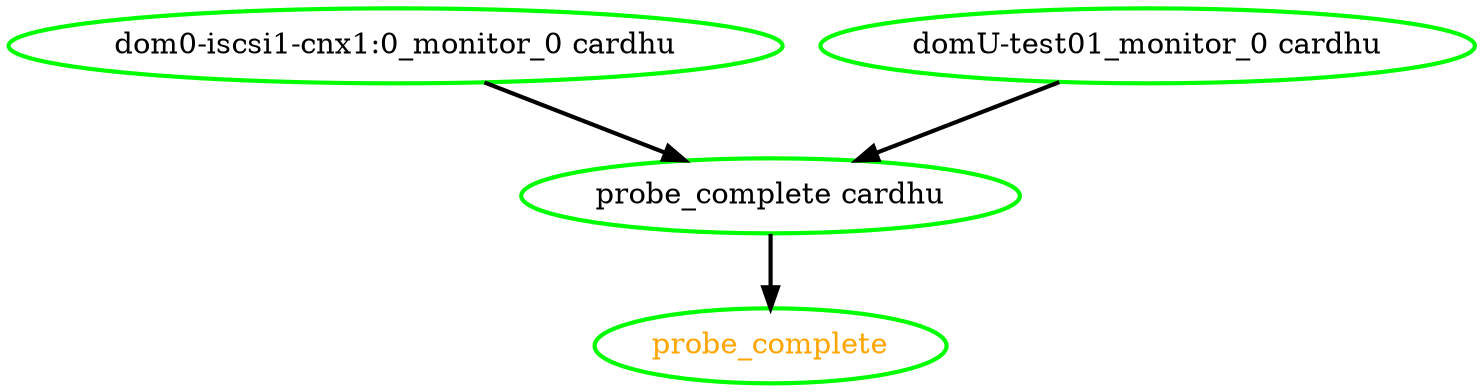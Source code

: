 digraph "g" {
"dom0-iscsi1-cnx1:0_monitor_0 cardhu" -> "probe_complete cardhu" [ style = bold]
"dom0-iscsi1-cnx1:0_monitor_0 cardhu" [ style=bold color="green" fontcolor="black"  ]
"domU-test01_monitor_0 cardhu" -> "probe_complete cardhu" [ style = bold]
"domU-test01_monitor_0 cardhu" [ style=bold color="green" fontcolor="black"  ]
"probe_complete cardhu" -> "probe_complete" [ style = bold]
"probe_complete cardhu" [ style=bold color="green" fontcolor="black"  ]
"probe_complete" [ style=bold color="green" fontcolor="orange"  ]
}
